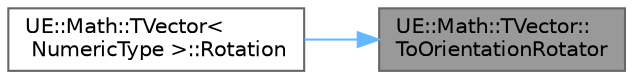 digraph "UE::Math::TVector::ToOrientationRotator"
{
 // INTERACTIVE_SVG=YES
 // LATEX_PDF_SIZE
  bgcolor="transparent";
  edge [fontname=Helvetica,fontsize=10,labelfontname=Helvetica,labelfontsize=10];
  node [fontname=Helvetica,fontsize=10,shape=box,height=0.2,width=0.4];
  rankdir="RL";
  Node1 [id="Node000001",label="UE::Math::TVector::\lToOrientationRotator",height=0.2,width=0.4,color="gray40", fillcolor="grey60", style="filled", fontcolor="black",tooltip="Return the TRotator orientation corresponding to the direction in which the vector points."];
  Node1 -> Node2 [id="edge1_Node000001_Node000002",dir="back",color="steelblue1",style="solid",tooltip=" "];
  Node2 [id="Node000002",label="UE::Math::TVector\<\l NumericType \>::Rotation",height=0.2,width=0.4,color="grey40", fillcolor="white", style="filled",URL="$de/d77/structUE_1_1Math_1_1TVector.html#a10c0e92af4419d533569474d71d1ae37",tooltip=" "];
}
